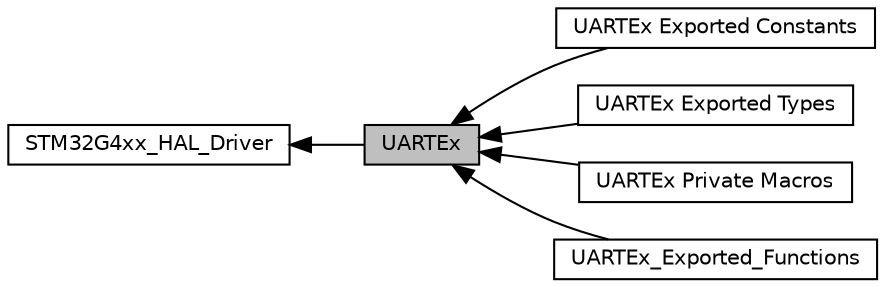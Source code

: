 digraph "UARTEx"
{
  edge [fontname="Helvetica",fontsize="10",labelfontname="Helvetica",labelfontsize="10"];
  node [fontname="Helvetica",fontsize="10",shape=box];
  rankdir=LR;
  Node4 [label="UARTEx Exported Constants",height=0.2,width=0.4,color="black", fillcolor="white", style="filled",URL="$group__UARTEx__Exported__Constants.html",tooltip=" "];
  Node1 [label="UARTEx",height=0.2,width=0.4,color="black", fillcolor="grey75", style="filled", fontcolor="black",tooltip="UART Extended HAL module driver."];
  Node3 [label="UARTEx Exported Types",height=0.2,width=0.4,color="black", fillcolor="white", style="filled",URL="$group__UARTEx__Exported__Types.html",tooltip=" "];
  Node5 [label="UARTEx Private Macros",height=0.2,width=0.4,color="black", fillcolor="white", style="filled",URL="$group__UARTEx__Private__Macros.html",tooltip=" "];
  Node6 [label="UARTEx_Exported_Functions",height=0.2,width=0.4,color="black", fillcolor="white", style="filled",URL="$group__UARTEx__Exported__Functions.html",tooltip=" "];
  Node2 [label="STM32G4xx_HAL_Driver",height=0.2,width=0.4,color="black", fillcolor="white", style="filled",URL="$group__STM32G4xx__HAL__Driver.html",tooltip=" "];
  Node2->Node1 [shape=plaintext, dir="back", style="solid"];
  Node1->Node3 [shape=plaintext, dir="back", style="solid"];
  Node1->Node4 [shape=plaintext, dir="back", style="solid"];
  Node1->Node5 [shape=plaintext, dir="back", style="solid"];
  Node1->Node6 [shape=plaintext, dir="back", style="solid"];
}
